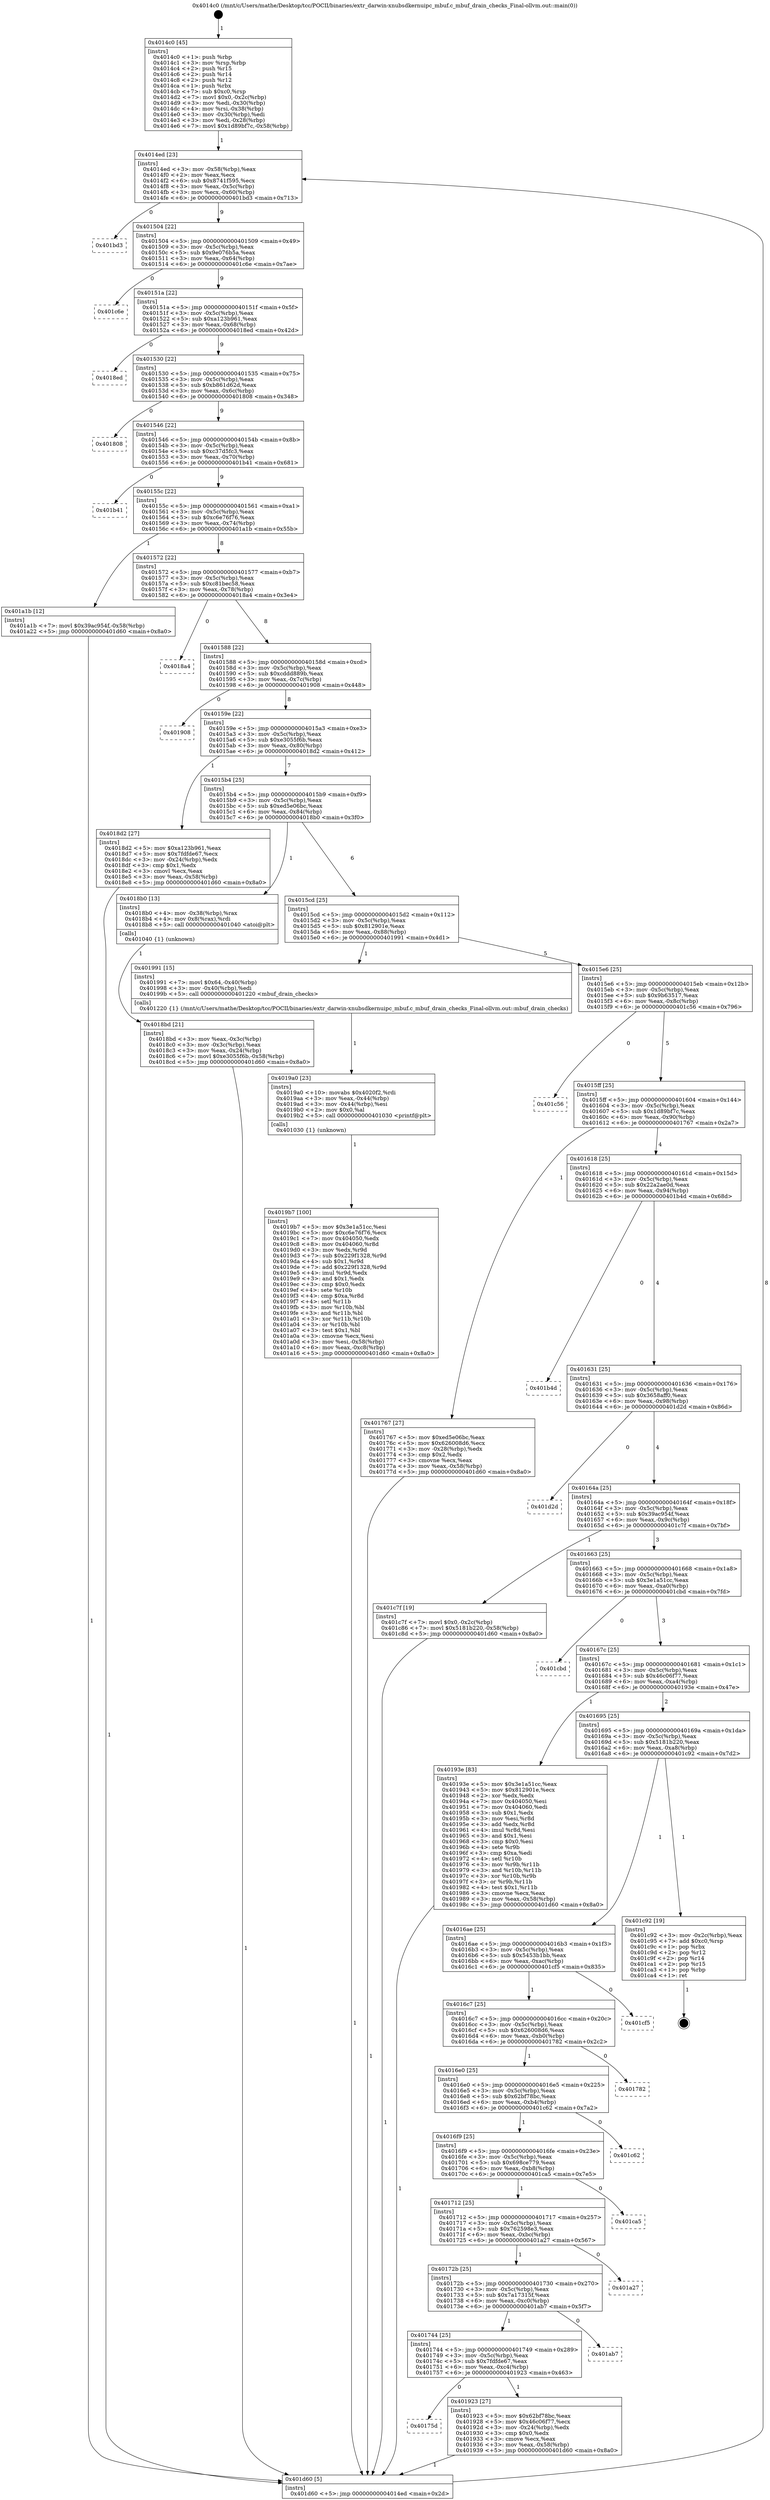 digraph "0x4014c0" {
  label = "0x4014c0 (/mnt/c/Users/mathe/Desktop/tcc/POCII/binaries/extr_darwin-xnubsdkernuipc_mbuf.c_mbuf_drain_checks_Final-ollvm.out::main(0))"
  labelloc = "t"
  node[shape=record]

  Entry [label="",width=0.3,height=0.3,shape=circle,fillcolor=black,style=filled]
  "0x4014ed" [label="{
     0x4014ed [23]\l
     | [instrs]\l
     &nbsp;&nbsp;0x4014ed \<+3\>: mov -0x58(%rbp),%eax\l
     &nbsp;&nbsp;0x4014f0 \<+2\>: mov %eax,%ecx\l
     &nbsp;&nbsp;0x4014f2 \<+6\>: sub $0x8741f595,%ecx\l
     &nbsp;&nbsp;0x4014f8 \<+3\>: mov %eax,-0x5c(%rbp)\l
     &nbsp;&nbsp;0x4014fb \<+3\>: mov %ecx,-0x60(%rbp)\l
     &nbsp;&nbsp;0x4014fe \<+6\>: je 0000000000401bd3 \<main+0x713\>\l
  }"]
  "0x401bd3" [label="{
     0x401bd3\l
  }", style=dashed]
  "0x401504" [label="{
     0x401504 [22]\l
     | [instrs]\l
     &nbsp;&nbsp;0x401504 \<+5\>: jmp 0000000000401509 \<main+0x49\>\l
     &nbsp;&nbsp;0x401509 \<+3\>: mov -0x5c(%rbp),%eax\l
     &nbsp;&nbsp;0x40150c \<+5\>: sub $0x9e076b5a,%eax\l
     &nbsp;&nbsp;0x401511 \<+3\>: mov %eax,-0x64(%rbp)\l
     &nbsp;&nbsp;0x401514 \<+6\>: je 0000000000401c6e \<main+0x7ae\>\l
  }"]
  Exit [label="",width=0.3,height=0.3,shape=circle,fillcolor=black,style=filled,peripheries=2]
  "0x401c6e" [label="{
     0x401c6e\l
  }", style=dashed]
  "0x40151a" [label="{
     0x40151a [22]\l
     | [instrs]\l
     &nbsp;&nbsp;0x40151a \<+5\>: jmp 000000000040151f \<main+0x5f\>\l
     &nbsp;&nbsp;0x40151f \<+3\>: mov -0x5c(%rbp),%eax\l
     &nbsp;&nbsp;0x401522 \<+5\>: sub $0xa123b961,%eax\l
     &nbsp;&nbsp;0x401527 \<+3\>: mov %eax,-0x68(%rbp)\l
     &nbsp;&nbsp;0x40152a \<+6\>: je 00000000004018ed \<main+0x42d\>\l
  }"]
  "0x4019b7" [label="{
     0x4019b7 [100]\l
     | [instrs]\l
     &nbsp;&nbsp;0x4019b7 \<+5\>: mov $0x3e1a51cc,%esi\l
     &nbsp;&nbsp;0x4019bc \<+5\>: mov $0xc6e76f76,%ecx\l
     &nbsp;&nbsp;0x4019c1 \<+7\>: mov 0x404050,%edx\l
     &nbsp;&nbsp;0x4019c8 \<+8\>: mov 0x404060,%r8d\l
     &nbsp;&nbsp;0x4019d0 \<+3\>: mov %edx,%r9d\l
     &nbsp;&nbsp;0x4019d3 \<+7\>: sub $0x229f1328,%r9d\l
     &nbsp;&nbsp;0x4019da \<+4\>: sub $0x1,%r9d\l
     &nbsp;&nbsp;0x4019de \<+7\>: add $0x229f1328,%r9d\l
     &nbsp;&nbsp;0x4019e5 \<+4\>: imul %r9d,%edx\l
     &nbsp;&nbsp;0x4019e9 \<+3\>: and $0x1,%edx\l
     &nbsp;&nbsp;0x4019ec \<+3\>: cmp $0x0,%edx\l
     &nbsp;&nbsp;0x4019ef \<+4\>: sete %r10b\l
     &nbsp;&nbsp;0x4019f3 \<+4\>: cmp $0xa,%r8d\l
     &nbsp;&nbsp;0x4019f7 \<+4\>: setl %r11b\l
     &nbsp;&nbsp;0x4019fb \<+3\>: mov %r10b,%bl\l
     &nbsp;&nbsp;0x4019fe \<+3\>: and %r11b,%bl\l
     &nbsp;&nbsp;0x401a01 \<+3\>: xor %r11b,%r10b\l
     &nbsp;&nbsp;0x401a04 \<+3\>: or %r10b,%bl\l
     &nbsp;&nbsp;0x401a07 \<+3\>: test $0x1,%bl\l
     &nbsp;&nbsp;0x401a0a \<+3\>: cmovne %ecx,%esi\l
     &nbsp;&nbsp;0x401a0d \<+3\>: mov %esi,-0x58(%rbp)\l
     &nbsp;&nbsp;0x401a10 \<+6\>: mov %eax,-0xc8(%rbp)\l
     &nbsp;&nbsp;0x401a16 \<+5\>: jmp 0000000000401d60 \<main+0x8a0\>\l
  }"]
  "0x4018ed" [label="{
     0x4018ed\l
  }", style=dashed]
  "0x401530" [label="{
     0x401530 [22]\l
     | [instrs]\l
     &nbsp;&nbsp;0x401530 \<+5\>: jmp 0000000000401535 \<main+0x75\>\l
     &nbsp;&nbsp;0x401535 \<+3\>: mov -0x5c(%rbp),%eax\l
     &nbsp;&nbsp;0x401538 \<+5\>: sub $0xb861d62d,%eax\l
     &nbsp;&nbsp;0x40153d \<+3\>: mov %eax,-0x6c(%rbp)\l
     &nbsp;&nbsp;0x401540 \<+6\>: je 0000000000401808 \<main+0x348\>\l
  }"]
  "0x4019a0" [label="{
     0x4019a0 [23]\l
     | [instrs]\l
     &nbsp;&nbsp;0x4019a0 \<+10\>: movabs $0x4020f2,%rdi\l
     &nbsp;&nbsp;0x4019aa \<+3\>: mov %eax,-0x44(%rbp)\l
     &nbsp;&nbsp;0x4019ad \<+3\>: mov -0x44(%rbp),%esi\l
     &nbsp;&nbsp;0x4019b0 \<+2\>: mov $0x0,%al\l
     &nbsp;&nbsp;0x4019b2 \<+5\>: call 0000000000401030 \<printf@plt\>\l
     | [calls]\l
     &nbsp;&nbsp;0x401030 \{1\} (unknown)\l
  }"]
  "0x401808" [label="{
     0x401808\l
  }", style=dashed]
  "0x401546" [label="{
     0x401546 [22]\l
     | [instrs]\l
     &nbsp;&nbsp;0x401546 \<+5\>: jmp 000000000040154b \<main+0x8b\>\l
     &nbsp;&nbsp;0x40154b \<+3\>: mov -0x5c(%rbp),%eax\l
     &nbsp;&nbsp;0x40154e \<+5\>: sub $0xc37d5fc3,%eax\l
     &nbsp;&nbsp;0x401553 \<+3\>: mov %eax,-0x70(%rbp)\l
     &nbsp;&nbsp;0x401556 \<+6\>: je 0000000000401b41 \<main+0x681\>\l
  }"]
  "0x40175d" [label="{
     0x40175d\l
  }", style=dashed]
  "0x401b41" [label="{
     0x401b41\l
  }", style=dashed]
  "0x40155c" [label="{
     0x40155c [22]\l
     | [instrs]\l
     &nbsp;&nbsp;0x40155c \<+5\>: jmp 0000000000401561 \<main+0xa1\>\l
     &nbsp;&nbsp;0x401561 \<+3\>: mov -0x5c(%rbp),%eax\l
     &nbsp;&nbsp;0x401564 \<+5\>: sub $0xc6e76f76,%eax\l
     &nbsp;&nbsp;0x401569 \<+3\>: mov %eax,-0x74(%rbp)\l
     &nbsp;&nbsp;0x40156c \<+6\>: je 0000000000401a1b \<main+0x55b\>\l
  }"]
  "0x401923" [label="{
     0x401923 [27]\l
     | [instrs]\l
     &nbsp;&nbsp;0x401923 \<+5\>: mov $0x62bf78bc,%eax\l
     &nbsp;&nbsp;0x401928 \<+5\>: mov $0x46c06f77,%ecx\l
     &nbsp;&nbsp;0x40192d \<+3\>: mov -0x24(%rbp),%edx\l
     &nbsp;&nbsp;0x401930 \<+3\>: cmp $0x0,%edx\l
     &nbsp;&nbsp;0x401933 \<+3\>: cmove %ecx,%eax\l
     &nbsp;&nbsp;0x401936 \<+3\>: mov %eax,-0x58(%rbp)\l
     &nbsp;&nbsp;0x401939 \<+5\>: jmp 0000000000401d60 \<main+0x8a0\>\l
  }"]
  "0x401a1b" [label="{
     0x401a1b [12]\l
     | [instrs]\l
     &nbsp;&nbsp;0x401a1b \<+7\>: movl $0x39ac954f,-0x58(%rbp)\l
     &nbsp;&nbsp;0x401a22 \<+5\>: jmp 0000000000401d60 \<main+0x8a0\>\l
  }"]
  "0x401572" [label="{
     0x401572 [22]\l
     | [instrs]\l
     &nbsp;&nbsp;0x401572 \<+5\>: jmp 0000000000401577 \<main+0xb7\>\l
     &nbsp;&nbsp;0x401577 \<+3\>: mov -0x5c(%rbp),%eax\l
     &nbsp;&nbsp;0x40157a \<+5\>: sub $0xc81bec58,%eax\l
     &nbsp;&nbsp;0x40157f \<+3\>: mov %eax,-0x78(%rbp)\l
     &nbsp;&nbsp;0x401582 \<+6\>: je 00000000004018a4 \<main+0x3e4\>\l
  }"]
  "0x401744" [label="{
     0x401744 [25]\l
     | [instrs]\l
     &nbsp;&nbsp;0x401744 \<+5\>: jmp 0000000000401749 \<main+0x289\>\l
     &nbsp;&nbsp;0x401749 \<+3\>: mov -0x5c(%rbp),%eax\l
     &nbsp;&nbsp;0x40174c \<+5\>: sub $0x7fdfde67,%eax\l
     &nbsp;&nbsp;0x401751 \<+6\>: mov %eax,-0xc4(%rbp)\l
     &nbsp;&nbsp;0x401757 \<+6\>: je 0000000000401923 \<main+0x463\>\l
  }"]
  "0x4018a4" [label="{
     0x4018a4\l
  }", style=dashed]
  "0x401588" [label="{
     0x401588 [22]\l
     | [instrs]\l
     &nbsp;&nbsp;0x401588 \<+5\>: jmp 000000000040158d \<main+0xcd\>\l
     &nbsp;&nbsp;0x40158d \<+3\>: mov -0x5c(%rbp),%eax\l
     &nbsp;&nbsp;0x401590 \<+5\>: sub $0xcddd889b,%eax\l
     &nbsp;&nbsp;0x401595 \<+3\>: mov %eax,-0x7c(%rbp)\l
     &nbsp;&nbsp;0x401598 \<+6\>: je 0000000000401908 \<main+0x448\>\l
  }"]
  "0x401ab7" [label="{
     0x401ab7\l
  }", style=dashed]
  "0x401908" [label="{
     0x401908\l
  }", style=dashed]
  "0x40159e" [label="{
     0x40159e [22]\l
     | [instrs]\l
     &nbsp;&nbsp;0x40159e \<+5\>: jmp 00000000004015a3 \<main+0xe3\>\l
     &nbsp;&nbsp;0x4015a3 \<+3\>: mov -0x5c(%rbp),%eax\l
     &nbsp;&nbsp;0x4015a6 \<+5\>: sub $0xe3055f6b,%eax\l
     &nbsp;&nbsp;0x4015ab \<+3\>: mov %eax,-0x80(%rbp)\l
     &nbsp;&nbsp;0x4015ae \<+6\>: je 00000000004018d2 \<main+0x412\>\l
  }"]
  "0x40172b" [label="{
     0x40172b [25]\l
     | [instrs]\l
     &nbsp;&nbsp;0x40172b \<+5\>: jmp 0000000000401730 \<main+0x270\>\l
     &nbsp;&nbsp;0x401730 \<+3\>: mov -0x5c(%rbp),%eax\l
     &nbsp;&nbsp;0x401733 \<+5\>: sub $0x7a17315f,%eax\l
     &nbsp;&nbsp;0x401738 \<+6\>: mov %eax,-0xc0(%rbp)\l
     &nbsp;&nbsp;0x40173e \<+6\>: je 0000000000401ab7 \<main+0x5f7\>\l
  }"]
  "0x4018d2" [label="{
     0x4018d2 [27]\l
     | [instrs]\l
     &nbsp;&nbsp;0x4018d2 \<+5\>: mov $0xa123b961,%eax\l
     &nbsp;&nbsp;0x4018d7 \<+5\>: mov $0x7fdfde67,%ecx\l
     &nbsp;&nbsp;0x4018dc \<+3\>: mov -0x24(%rbp),%edx\l
     &nbsp;&nbsp;0x4018df \<+3\>: cmp $0x1,%edx\l
     &nbsp;&nbsp;0x4018e2 \<+3\>: cmovl %ecx,%eax\l
     &nbsp;&nbsp;0x4018e5 \<+3\>: mov %eax,-0x58(%rbp)\l
     &nbsp;&nbsp;0x4018e8 \<+5\>: jmp 0000000000401d60 \<main+0x8a0\>\l
  }"]
  "0x4015b4" [label="{
     0x4015b4 [25]\l
     | [instrs]\l
     &nbsp;&nbsp;0x4015b4 \<+5\>: jmp 00000000004015b9 \<main+0xf9\>\l
     &nbsp;&nbsp;0x4015b9 \<+3\>: mov -0x5c(%rbp),%eax\l
     &nbsp;&nbsp;0x4015bc \<+5\>: sub $0xed5e06bc,%eax\l
     &nbsp;&nbsp;0x4015c1 \<+6\>: mov %eax,-0x84(%rbp)\l
     &nbsp;&nbsp;0x4015c7 \<+6\>: je 00000000004018b0 \<main+0x3f0\>\l
  }"]
  "0x401a27" [label="{
     0x401a27\l
  }", style=dashed]
  "0x4018b0" [label="{
     0x4018b0 [13]\l
     | [instrs]\l
     &nbsp;&nbsp;0x4018b0 \<+4\>: mov -0x38(%rbp),%rax\l
     &nbsp;&nbsp;0x4018b4 \<+4\>: mov 0x8(%rax),%rdi\l
     &nbsp;&nbsp;0x4018b8 \<+5\>: call 0000000000401040 \<atoi@plt\>\l
     | [calls]\l
     &nbsp;&nbsp;0x401040 \{1\} (unknown)\l
  }"]
  "0x4015cd" [label="{
     0x4015cd [25]\l
     | [instrs]\l
     &nbsp;&nbsp;0x4015cd \<+5\>: jmp 00000000004015d2 \<main+0x112\>\l
     &nbsp;&nbsp;0x4015d2 \<+3\>: mov -0x5c(%rbp),%eax\l
     &nbsp;&nbsp;0x4015d5 \<+5\>: sub $0x812901e,%eax\l
     &nbsp;&nbsp;0x4015da \<+6\>: mov %eax,-0x88(%rbp)\l
     &nbsp;&nbsp;0x4015e0 \<+6\>: je 0000000000401991 \<main+0x4d1\>\l
  }"]
  "0x401712" [label="{
     0x401712 [25]\l
     | [instrs]\l
     &nbsp;&nbsp;0x401712 \<+5\>: jmp 0000000000401717 \<main+0x257\>\l
     &nbsp;&nbsp;0x401717 \<+3\>: mov -0x5c(%rbp),%eax\l
     &nbsp;&nbsp;0x40171a \<+5\>: sub $0x762598e3,%eax\l
     &nbsp;&nbsp;0x40171f \<+6\>: mov %eax,-0xbc(%rbp)\l
     &nbsp;&nbsp;0x401725 \<+6\>: je 0000000000401a27 \<main+0x567\>\l
  }"]
  "0x401991" [label="{
     0x401991 [15]\l
     | [instrs]\l
     &nbsp;&nbsp;0x401991 \<+7\>: movl $0x64,-0x40(%rbp)\l
     &nbsp;&nbsp;0x401998 \<+3\>: mov -0x40(%rbp),%edi\l
     &nbsp;&nbsp;0x40199b \<+5\>: call 0000000000401220 \<mbuf_drain_checks\>\l
     | [calls]\l
     &nbsp;&nbsp;0x401220 \{1\} (/mnt/c/Users/mathe/Desktop/tcc/POCII/binaries/extr_darwin-xnubsdkernuipc_mbuf.c_mbuf_drain_checks_Final-ollvm.out::mbuf_drain_checks)\l
  }"]
  "0x4015e6" [label="{
     0x4015e6 [25]\l
     | [instrs]\l
     &nbsp;&nbsp;0x4015e6 \<+5\>: jmp 00000000004015eb \<main+0x12b\>\l
     &nbsp;&nbsp;0x4015eb \<+3\>: mov -0x5c(%rbp),%eax\l
     &nbsp;&nbsp;0x4015ee \<+5\>: sub $0x9b63517,%eax\l
     &nbsp;&nbsp;0x4015f3 \<+6\>: mov %eax,-0x8c(%rbp)\l
     &nbsp;&nbsp;0x4015f9 \<+6\>: je 0000000000401c56 \<main+0x796\>\l
  }"]
  "0x401ca5" [label="{
     0x401ca5\l
  }", style=dashed]
  "0x401c56" [label="{
     0x401c56\l
  }", style=dashed]
  "0x4015ff" [label="{
     0x4015ff [25]\l
     | [instrs]\l
     &nbsp;&nbsp;0x4015ff \<+5\>: jmp 0000000000401604 \<main+0x144\>\l
     &nbsp;&nbsp;0x401604 \<+3\>: mov -0x5c(%rbp),%eax\l
     &nbsp;&nbsp;0x401607 \<+5\>: sub $0x1d89bf7c,%eax\l
     &nbsp;&nbsp;0x40160c \<+6\>: mov %eax,-0x90(%rbp)\l
     &nbsp;&nbsp;0x401612 \<+6\>: je 0000000000401767 \<main+0x2a7\>\l
  }"]
  "0x4016f9" [label="{
     0x4016f9 [25]\l
     | [instrs]\l
     &nbsp;&nbsp;0x4016f9 \<+5\>: jmp 00000000004016fe \<main+0x23e\>\l
     &nbsp;&nbsp;0x4016fe \<+3\>: mov -0x5c(%rbp),%eax\l
     &nbsp;&nbsp;0x401701 \<+5\>: sub $0x698ce779,%eax\l
     &nbsp;&nbsp;0x401706 \<+6\>: mov %eax,-0xb8(%rbp)\l
     &nbsp;&nbsp;0x40170c \<+6\>: je 0000000000401ca5 \<main+0x7e5\>\l
  }"]
  "0x401767" [label="{
     0x401767 [27]\l
     | [instrs]\l
     &nbsp;&nbsp;0x401767 \<+5\>: mov $0xed5e06bc,%eax\l
     &nbsp;&nbsp;0x40176c \<+5\>: mov $0x626008d6,%ecx\l
     &nbsp;&nbsp;0x401771 \<+3\>: mov -0x28(%rbp),%edx\l
     &nbsp;&nbsp;0x401774 \<+3\>: cmp $0x2,%edx\l
     &nbsp;&nbsp;0x401777 \<+3\>: cmovne %ecx,%eax\l
     &nbsp;&nbsp;0x40177a \<+3\>: mov %eax,-0x58(%rbp)\l
     &nbsp;&nbsp;0x40177d \<+5\>: jmp 0000000000401d60 \<main+0x8a0\>\l
  }"]
  "0x401618" [label="{
     0x401618 [25]\l
     | [instrs]\l
     &nbsp;&nbsp;0x401618 \<+5\>: jmp 000000000040161d \<main+0x15d\>\l
     &nbsp;&nbsp;0x40161d \<+3\>: mov -0x5c(%rbp),%eax\l
     &nbsp;&nbsp;0x401620 \<+5\>: sub $0x22a2ae0d,%eax\l
     &nbsp;&nbsp;0x401625 \<+6\>: mov %eax,-0x94(%rbp)\l
     &nbsp;&nbsp;0x40162b \<+6\>: je 0000000000401b4d \<main+0x68d\>\l
  }"]
  "0x401d60" [label="{
     0x401d60 [5]\l
     | [instrs]\l
     &nbsp;&nbsp;0x401d60 \<+5\>: jmp 00000000004014ed \<main+0x2d\>\l
  }"]
  "0x4014c0" [label="{
     0x4014c0 [45]\l
     | [instrs]\l
     &nbsp;&nbsp;0x4014c0 \<+1\>: push %rbp\l
     &nbsp;&nbsp;0x4014c1 \<+3\>: mov %rsp,%rbp\l
     &nbsp;&nbsp;0x4014c4 \<+2\>: push %r15\l
     &nbsp;&nbsp;0x4014c6 \<+2\>: push %r14\l
     &nbsp;&nbsp;0x4014c8 \<+2\>: push %r12\l
     &nbsp;&nbsp;0x4014ca \<+1\>: push %rbx\l
     &nbsp;&nbsp;0x4014cb \<+7\>: sub $0xc0,%rsp\l
     &nbsp;&nbsp;0x4014d2 \<+7\>: movl $0x0,-0x2c(%rbp)\l
     &nbsp;&nbsp;0x4014d9 \<+3\>: mov %edi,-0x30(%rbp)\l
     &nbsp;&nbsp;0x4014dc \<+4\>: mov %rsi,-0x38(%rbp)\l
     &nbsp;&nbsp;0x4014e0 \<+3\>: mov -0x30(%rbp),%edi\l
     &nbsp;&nbsp;0x4014e3 \<+3\>: mov %edi,-0x28(%rbp)\l
     &nbsp;&nbsp;0x4014e6 \<+7\>: movl $0x1d89bf7c,-0x58(%rbp)\l
  }"]
  "0x4018bd" [label="{
     0x4018bd [21]\l
     | [instrs]\l
     &nbsp;&nbsp;0x4018bd \<+3\>: mov %eax,-0x3c(%rbp)\l
     &nbsp;&nbsp;0x4018c0 \<+3\>: mov -0x3c(%rbp),%eax\l
     &nbsp;&nbsp;0x4018c3 \<+3\>: mov %eax,-0x24(%rbp)\l
     &nbsp;&nbsp;0x4018c6 \<+7\>: movl $0xe3055f6b,-0x58(%rbp)\l
     &nbsp;&nbsp;0x4018cd \<+5\>: jmp 0000000000401d60 \<main+0x8a0\>\l
  }"]
  "0x401c62" [label="{
     0x401c62\l
  }", style=dashed]
  "0x401b4d" [label="{
     0x401b4d\l
  }", style=dashed]
  "0x401631" [label="{
     0x401631 [25]\l
     | [instrs]\l
     &nbsp;&nbsp;0x401631 \<+5\>: jmp 0000000000401636 \<main+0x176\>\l
     &nbsp;&nbsp;0x401636 \<+3\>: mov -0x5c(%rbp),%eax\l
     &nbsp;&nbsp;0x401639 \<+5\>: sub $0x3658aff0,%eax\l
     &nbsp;&nbsp;0x40163e \<+6\>: mov %eax,-0x98(%rbp)\l
     &nbsp;&nbsp;0x401644 \<+6\>: je 0000000000401d2d \<main+0x86d\>\l
  }"]
  "0x4016e0" [label="{
     0x4016e0 [25]\l
     | [instrs]\l
     &nbsp;&nbsp;0x4016e0 \<+5\>: jmp 00000000004016e5 \<main+0x225\>\l
     &nbsp;&nbsp;0x4016e5 \<+3\>: mov -0x5c(%rbp),%eax\l
     &nbsp;&nbsp;0x4016e8 \<+5\>: sub $0x62bf78bc,%eax\l
     &nbsp;&nbsp;0x4016ed \<+6\>: mov %eax,-0xb4(%rbp)\l
     &nbsp;&nbsp;0x4016f3 \<+6\>: je 0000000000401c62 \<main+0x7a2\>\l
  }"]
  "0x401d2d" [label="{
     0x401d2d\l
  }", style=dashed]
  "0x40164a" [label="{
     0x40164a [25]\l
     | [instrs]\l
     &nbsp;&nbsp;0x40164a \<+5\>: jmp 000000000040164f \<main+0x18f\>\l
     &nbsp;&nbsp;0x40164f \<+3\>: mov -0x5c(%rbp),%eax\l
     &nbsp;&nbsp;0x401652 \<+5\>: sub $0x39ac954f,%eax\l
     &nbsp;&nbsp;0x401657 \<+6\>: mov %eax,-0x9c(%rbp)\l
     &nbsp;&nbsp;0x40165d \<+6\>: je 0000000000401c7f \<main+0x7bf\>\l
  }"]
  "0x401782" [label="{
     0x401782\l
  }", style=dashed]
  "0x401c7f" [label="{
     0x401c7f [19]\l
     | [instrs]\l
     &nbsp;&nbsp;0x401c7f \<+7\>: movl $0x0,-0x2c(%rbp)\l
     &nbsp;&nbsp;0x401c86 \<+7\>: movl $0x5181b220,-0x58(%rbp)\l
     &nbsp;&nbsp;0x401c8d \<+5\>: jmp 0000000000401d60 \<main+0x8a0\>\l
  }"]
  "0x401663" [label="{
     0x401663 [25]\l
     | [instrs]\l
     &nbsp;&nbsp;0x401663 \<+5\>: jmp 0000000000401668 \<main+0x1a8\>\l
     &nbsp;&nbsp;0x401668 \<+3\>: mov -0x5c(%rbp),%eax\l
     &nbsp;&nbsp;0x40166b \<+5\>: sub $0x3e1a51cc,%eax\l
     &nbsp;&nbsp;0x401670 \<+6\>: mov %eax,-0xa0(%rbp)\l
     &nbsp;&nbsp;0x401676 \<+6\>: je 0000000000401cbd \<main+0x7fd\>\l
  }"]
  "0x4016c7" [label="{
     0x4016c7 [25]\l
     | [instrs]\l
     &nbsp;&nbsp;0x4016c7 \<+5\>: jmp 00000000004016cc \<main+0x20c\>\l
     &nbsp;&nbsp;0x4016cc \<+3\>: mov -0x5c(%rbp),%eax\l
     &nbsp;&nbsp;0x4016cf \<+5\>: sub $0x626008d6,%eax\l
     &nbsp;&nbsp;0x4016d4 \<+6\>: mov %eax,-0xb0(%rbp)\l
     &nbsp;&nbsp;0x4016da \<+6\>: je 0000000000401782 \<main+0x2c2\>\l
  }"]
  "0x401cbd" [label="{
     0x401cbd\l
  }", style=dashed]
  "0x40167c" [label="{
     0x40167c [25]\l
     | [instrs]\l
     &nbsp;&nbsp;0x40167c \<+5\>: jmp 0000000000401681 \<main+0x1c1\>\l
     &nbsp;&nbsp;0x401681 \<+3\>: mov -0x5c(%rbp),%eax\l
     &nbsp;&nbsp;0x401684 \<+5\>: sub $0x46c06f77,%eax\l
     &nbsp;&nbsp;0x401689 \<+6\>: mov %eax,-0xa4(%rbp)\l
     &nbsp;&nbsp;0x40168f \<+6\>: je 000000000040193e \<main+0x47e\>\l
  }"]
  "0x401cf5" [label="{
     0x401cf5\l
  }", style=dashed]
  "0x40193e" [label="{
     0x40193e [83]\l
     | [instrs]\l
     &nbsp;&nbsp;0x40193e \<+5\>: mov $0x3e1a51cc,%eax\l
     &nbsp;&nbsp;0x401943 \<+5\>: mov $0x812901e,%ecx\l
     &nbsp;&nbsp;0x401948 \<+2\>: xor %edx,%edx\l
     &nbsp;&nbsp;0x40194a \<+7\>: mov 0x404050,%esi\l
     &nbsp;&nbsp;0x401951 \<+7\>: mov 0x404060,%edi\l
     &nbsp;&nbsp;0x401958 \<+3\>: sub $0x1,%edx\l
     &nbsp;&nbsp;0x40195b \<+3\>: mov %esi,%r8d\l
     &nbsp;&nbsp;0x40195e \<+3\>: add %edx,%r8d\l
     &nbsp;&nbsp;0x401961 \<+4\>: imul %r8d,%esi\l
     &nbsp;&nbsp;0x401965 \<+3\>: and $0x1,%esi\l
     &nbsp;&nbsp;0x401968 \<+3\>: cmp $0x0,%esi\l
     &nbsp;&nbsp;0x40196b \<+4\>: sete %r9b\l
     &nbsp;&nbsp;0x40196f \<+3\>: cmp $0xa,%edi\l
     &nbsp;&nbsp;0x401972 \<+4\>: setl %r10b\l
     &nbsp;&nbsp;0x401976 \<+3\>: mov %r9b,%r11b\l
     &nbsp;&nbsp;0x401979 \<+3\>: and %r10b,%r11b\l
     &nbsp;&nbsp;0x40197c \<+3\>: xor %r10b,%r9b\l
     &nbsp;&nbsp;0x40197f \<+3\>: or %r9b,%r11b\l
     &nbsp;&nbsp;0x401982 \<+4\>: test $0x1,%r11b\l
     &nbsp;&nbsp;0x401986 \<+3\>: cmovne %ecx,%eax\l
     &nbsp;&nbsp;0x401989 \<+3\>: mov %eax,-0x58(%rbp)\l
     &nbsp;&nbsp;0x40198c \<+5\>: jmp 0000000000401d60 \<main+0x8a0\>\l
  }"]
  "0x401695" [label="{
     0x401695 [25]\l
     | [instrs]\l
     &nbsp;&nbsp;0x401695 \<+5\>: jmp 000000000040169a \<main+0x1da\>\l
     &nbsp;&nbsp;0x40169a \<+3\>: mov -0x5c(%rbp),%eax\l
     &nbsp;&nbsp;0x40169d \<+5\>: sub $0x5181b220,%eax\l
     &nbsp;&nbsp;0x4016a2 \<+6\>: mov %eax,-0xa8(%rbp)\l
     &nbsp;&nbsp;0x4016a8 \<+6\>: je 0000000000401c92 \<main+0x7d2\>\l
  }"]
  "0x4016ae" [label="{
     0x4016ae [25]\l
     | [instrs]\l
     &nbsp;&nbsp;0x4016ae \<+5\>: jmp 00000000004016b3 \<main+0x1f3\>\l
     &nbsp;&nbsp;0x4016b3 \<+3\>: mov -0x5c(%rbp),%eax\l
     &nbsp;&nbsp;0x4016b6 \<+5\>: sub $0x5453b1bb,%eax\l
     &nbsp;&nbsp;0x4016bb \<+6\>: mov %eax,-0xac(%rbp)\l
     &nbsp;&nbsp;0x4016c1 \<+6\>: je 0000000000401cf5 \<main+0x835\>\l
  }"]
  "0x401c92" [label="{
     0x401c92 [19]\l
     | [instrs]\l
     &nbsp;&nbsp;0x401c92 \<+3\>: mov -0x2c(%rbp),%eax\l
     &nbsp;&nbsp;0x401c95 \<+7\>: add $0xc0,%rsp\l
     &nbsp;&nbsp;0x401c9c \<+1\>: pop %rbx\l
     &nbsp;&nbsp;0x401c9d \<+2\>: pop %r12\l
     &nbsp;&nbsp;0x401c9f \<+2\>: pop %r14\l
     &nbsp;&nbsp;0x401ca1 \<+2\>: pop %r15\l
     &nbsp;&nbsp;0x401ca3 \<+1\>: pop %rbp\l
     &nbsp;&nbsp;0x401ca4 \<+1\>: ret\l
  }"]
  Entry -> "0x4014c0" [label=" 1"]
  "0x4014ed" -> "0x401bd3" [label=" 0"]
  "0x4014ed" -> "0x401504" [label=" 9"]
  "0x401c92" -> Exit [label=" 1"]
  "0x401504" -> "0x401c6e" [label=" 0"]
  "0x401504" -> "0x40151a" [label=" 9"]
  "0x401c7f" -> "0x401d60" [label=" 1"]
  "0x40151a" -> "0x4018ed" [label=" 0"]
  "0x40151a" -> "0x401530" [label=" 9"]
  "0x401a1b" -> "0x401d60" [label=" 1"]
  "0x401530" -> "0x401808" [label=" 0"]
  "0x401530" -> "0x401546" [label=" 9"]
  "0x4019b7" -> "0x401d60" [label=" 1"]
  "0x401546" -> "0x401b41" [label=" 0"]
  "0x401546" -> "0x40155c" [label=" 9"]
  "0x4019a0" -> "0x4019b7" [label=" 1"]
  "0x40155c" -> "0x401a1b" [label=" 1"]
  "0x40155c" -> "0x401572" [label=" 8"]
  "0x401991" -> "0x4019a0" [label=" 1"]
  "0x401572" -> "0x4018a4" [label=" 0"]
  "0x401572" -> "0x401588" [label=" 8"]
  "0x401923" -> "0x401d60" [label=" 1"]
  "0x401588" -> "0x401908" [label=" 0"]
  "0x401588" -> "0x40159e" [label=" 8"]
  "0x401744" -> "0x40175d" [label=" 0"]
  "0x40159e" -> "0x4018d2" [label=" 1"]
  "0x40159e" -> "0x4015b4" [label=" 7"]
  "0x40193e" -> "0x401d60" [label=" 1"]
  "0x4015b4" -> "0x4018b0" [label=" 1"]
  "0x4015b4" -> "0x4015cd" [label=" 6"]
  "0x40172b" -> "0x401744" [label=" 1"]
  "0x4015cd" -> "0x401991" [label=" 1"]
  "0x4015cd" -> "0x4015e6" [label=" 5"]
  "0x401744" -> "0x401923" [label=" 1"]
  "0x4015e6" -> "0x401c56" [label=" 0"]
  "0x4015e6" -> "0x4015ff" [label=" 5"]
  "0x401712" -> "0x40172b" [label=" 1"]
  "0x4015ff" -> "0x401767" [label=" 1"]
  "0x4015ff" -> "0x401618" [label=" 4"]
  "0x401767" -> "0x401d60" [label=" 1"]
  "0x4014c0" -> "0x4014ed" [label=" 1"]
  "0x401d60" -> "0x4014ed" [label=" 8"]
  "0x4018b0" -> "0x4018bd" [label=" 1"]
  "0x4018bd" -> "0x401d60" [label=" 1"]
  "0x4018d2" -> "0x401d60" [label=" 1"]
  "0x40172b" -> "0x401ab7" [label=" 0"]
  "0x401618" -> "0x401b4d" [label=" 0"]
  "0x401618" -> "0x401631" [label=" 4"]
  "0x4016f9" -> "0x401712" [label=" 1"]
  "0x401631" -> "0x401d2d" [label=" 0"]
  "0x401631" -> "0x40164a" [label=" 4"]
  "0x401712" -> "0x401a27" [label=" 0"]
  "0x40164a" -> "0x401c7f" [label=" 1"]
  "0x40164a" -> "0x401663" [label=" 3"]
  "0x4016e0" -> "0x4016f9" [label=" 1"]
  "0x401663" -> "0x401cbd" [label=" 0"]
  "0x401663" -> "0x40167c" [label=" 3"]
  "0x4016f9" -> "0x401ca5" [label=" 0"]
  "0x40167c" -> "0x40193e" [label=" 1"]
  "0x40167c" -> "0x401695" [label=" 2"]
  "0x4016c7" -> "0x4016e0" [label=" 1"]
  "0x401695" -> "0x401c92" [label=" 1"]
  "0x401695" -> "0x4016ae" [label=" 1"]
  "0x4016c7" -> "0x401782" [label=" 0"]
  "0x4016ae" -> "0x401cf5" [label=" 0"]
  "0x4016ae" -> "0x4016c7" [label=" 1"]
  "0x4016e0" -> "0x401c62" [label=" 0"]
}
